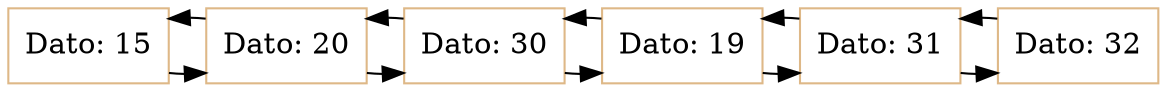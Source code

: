 digraph G {

node[shape=box];

		//generar lista simple

RR0[label="Dato: 15",color="burlywood"];
RR1[label="Dato: 20",color="burlywood"];
RR2[label="Dato: 30",color="burlywood"];
RR3[label="Dato: 19",color="burlywood"];
RR4[label="Dato: 31",color="burlywood"];
RR5[label="Dato: 32",color="burlywood"];
{rank=same; RR0->RR1->RR2->RR3->RR4->RR5;};
RR5->RR4->RR3->RR2->RR1->RR0
}
